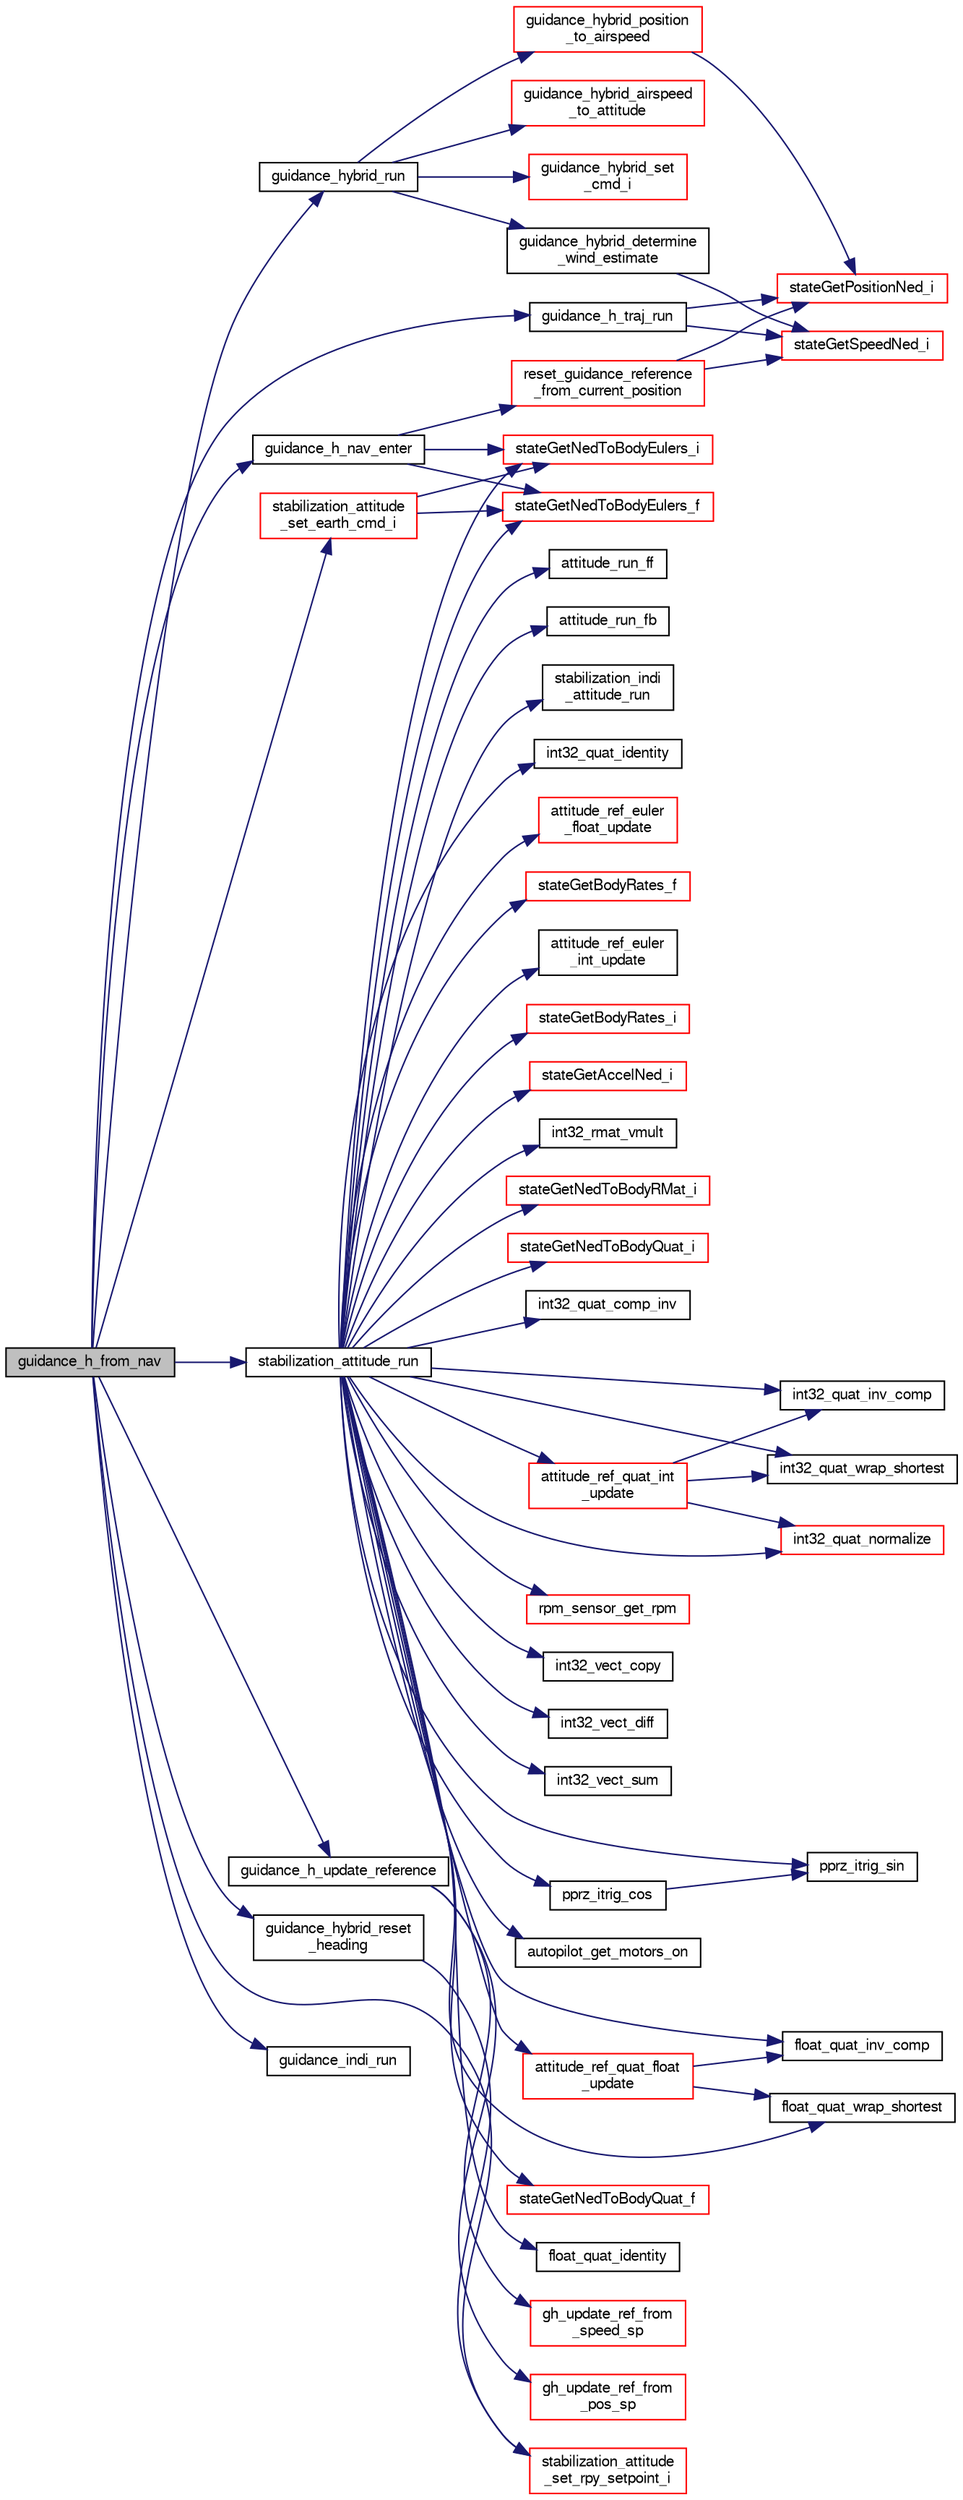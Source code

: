 digraph "guidance_h_from_nav"
{
  edge [fontname="FreeSans",fontsize="10",labelfontname="FreeSans",labelfontsize="10"];
  node [fontname="FreeSans",fontsize="10",shape=record];
  rankdir="LR";
  Node1 [label="guidance_h_from_nav",height=0.2,width=0.4,color="black", fillcolor="grey75", style="filled", fontcolor="black"];
  Node1 -> Node2 [color="midnightblue",fontsize="10",style="solid",fontname="FreeSans"];
  Node2 [label="guidance_h_nav_enter",height=0.2,width=0.4,color="black", fillcolor="white", style="filled",URL="$rotorcraft_2guidance_2guidance__h_8c.html#aaecb10d1d18788c0de654dd479441b20"];
  Node2 -> Node3 [color="midnightblue",fontsize="10",style="solid",fontname="FreeSans"];
  Node3 [label="reset_guidance_reference\l_from_current_position",height=0.2,width=0.4,color="red", fillcolor="white", style="filled",URL="$rotorcraft_2guidance_2guidance__h_8c.html#ad9bd6447dd5cea00192adfbbf5a30cd5"];
  Node3 -> Node4 [color="midnightblue",fontsize="10",style="solid",fontname="FreeSans"];
  Node4 [label="stateGetPositionNed_i",height=0.2,width=0.4,color="red", fillcolor="white", style="filled",URL="$group__state__position.html#gaf9a3b3ed4f6a011ae65d49d78bf4aa25",tooltip="Get position in local NED coordinates (int). "];
  Node3 -> Node5 [color="midnightblue",fontsize="10",style="solid",fontname="FreeSans"];
  Node5 [label="stateGetSpeedNed_i",height=0.2,width=0.4,color="red", fillcolor="white", style="filled",URL="$group__state__velocity.html#gaed641b0c36e2ad2407a97be88ec2506c",tooltip="Get ground speed in local NED coordinates (int). "];
  Node2 -> Node6 [color="midnightblue",fontsize="10",style="solid",fontname="FreeSans"];
  Node6 [label="stateGetNedToBodyEulers_i",height=0.2,width=0.4,color="red", fillcolor="white", style="filled",URL="$group__state__attitude.html#ga5ae8778366c1fad669189cb2def40792",tooltip="Get vehicle body attitude euler angles (int). "];
  Node2 -> Node7 [color="midnightblue",fontsize="10",style="solid",fontname="FreeSans"];
  Node7 [label="stateGetNedToBodyEulers_f",height=0.2,width=0.4,color="red", fillcolor="white", style="filled",URL="$group__state__attitude.html#ga9a5e6bac6e7d78e1b33430e73344615b",tooltip="Get vehicle body attitude euler angles (float). "];
  Node1 -> Node8 [color="midnightblue",fontsize="10",style="solid",fontname="FreeSans"];
  Node8 [label="guidance_h_traj_run",height=0.2,width=0.4,color="black", fillcolor="white", style="filled",URL="$rotorcraft_2guidance_2guidance__h_8c.html#a8e62f2d5d3bf28402b1c4297a5270c56"];
  Node8 -> Node4 [color="midnightblue",fontsize="10",style="solid",fontname="FreeSans"];
  Node8 -> Node5 [color="midnightblue",fontsize="10",style="solid",fontname="FreeSans"];
  Node1 -> Node9 [color="midnightblue",fontsize="10",style="solid",fontname="FreeSans"];
  Node9 [label="guidance_h_update_reference",height=0.2,width=0.4,color="black", fillcolor="white", style="filled",URL="$rotorcraft_2guidance_2guidance__h_8c.html#aaef8fae11f920120aee046f87777fe9f"];
  Node9 -> Node10 [color="midnightblue",fontsize="10",style="solid",fontname="FreeSans"];
  Node10 [label="gh_update_ref_from\l_speed_sp",height=0.2,width=0.4,color="red", fillcolor="white", style="filled",URL="$guidance__h__ref_8c.html#ac8675e1f8ea25de7508d42a955ba8f8c"];
  Node9 -> Node11 [color="midnightblue",fontsize="10",style="solid",fontname="FreeSans"];
  Node11 [label="gh_update_ref_from\l_pos_sp",height=0.2,width=0.4,color="red", fillcolor="white", style="filled",URL="$guidance__h__ref_8c.html#ab81c55cf71ee8fc94433f9584c159710"];
  Node1 -> Node12 [color="midnightblue",fontsize="10",style="solid",fontname="FreeSans"];
  Node12 [label="guidance_hybrid_reset\l_heading",height=0.2,width=0.4,color="black", fillcolor="white", style="filled",URL="$guidance__hybrid_8c.html#ae446ae11555b252ed1d6c29655dd38da",tooltip="Description. "];
  Node12 -> Node13 [color="midnightblue",fontsize="10",style="solid",fontname="FreeSans"];
  Node13 [label="stabilization_attitude\l_set_rpy_setpoint_i",height=0.2,width=0.4,color="red", fillcolor="white", style="filled",URL="$rotorcraft_2stabilization_2stabilization__attitude_8h.html#ac064607f64988793cadfe5ed346b269f"];
  Node1 -> Node14 [color="midnightblue",fontsize="10",style="solid",fontname="FreeSans"];
  Node14 [label="guidance_hybrid_run",height=0.2,width=0.4,color="black", fillcolor="white", style="filled",URL="$guidance__hybrid_8c.html#aec05281e53f21c0519de91624cf65399",tooltip="Runs the Hybrid Guidance main functions. "];
  Node14 -> Node15 [color="midnightblue",fontsize="10",style="solid",fontname="FreeSans"];
  Node15 [label="guidance_hybrid_determine\l_wind_estimate",height=0.2,width=0.4,color="black", fillcolor="white", style="filled",URL="$guidance__hybrid_8c.html#a7c2b462cc2bcef67834d8730c955e339",tooltip="Description. "];
  Node15 -> Node5 [color="midnightblue",fontsize="10",style="solid",fontname="FreeSans"];
  Node14 -> Node16 [color="midnightblue",fontsize="10",style="solid",fontname="FreeSans"];
  Node16 [label="guidance_hybrid_position\l_to_airspeed",height=0.2,width=0.4,color="red", fillcolor="white", style="filled",URL="$guidance__hybrid_8c.html#a2eb62c11745a8714efef18130c8348f0",tooltip="Description. "];
  Node16 -> Node4 [color="midnightblue",fontsize="10",style="solid",fontname="FreeSans"];
  Node14 -> Node17 [color="midnightblue",fontsize="10",style="solid",fontname="FreeSans"];
  Node17 [label="guidance_hybrid_airspeed\l_to_attitude",height=0.2,width=0.4,color="red", fillcolor="white", style="filled",URL="$guidance__hybrid_8c.html#abc880768e854c8f3980d27e04fbcc8bf",tooltip="Convert a required airspeed to a certain attitude for the Quadshot. "];
  Node14 -> Node18 [color="midnightblue",fontsize="10",style="solid",fontname="FreeSans"];
  Node18 [label="guidance_hybrid_set\l_cmd_i",height=0.2,width=0.4,color="red", fillcolor="white", style="filled",URL="$guidance__hybrid_8c.html#a1cfa8fe1e8d7d2711d02b071c4a24523",tooltip="Creates the attitude set-points from an orientation vector. "];
  Node1 -> Node19 [color="midnightblue",fontsize="10",style="solid",fontname="FreeSans"];
  Node19 [label="guidance_indi_run",height=0.2,width=0.4,color="black", fillcolor="white", style="filled",URL="$guidance__indi_8c.html#afa3b5095f6b5beadbb8662d3b3519bc9"];
  Node1 -> Node20 [color="midnightblue",fontsize="10",style="solid",fontname="FreeSans"];
  Node20 [label="stabilization_attitude_run",height=0.2,width=0.4,color="black", fillcolor="white", style="filled",URL="$rotorcraft_2stabilization_2stabilization__attitude_8h.html#add1138c9aae1adaafdb42ddf2f0c039a"];
  Node20 -> Node21 [color="midnightblue",fontsize="10",style="solid",fontname="FreeSans"];
  Node21 [label="attitude_ref_euler\l_float_update",height=0.2,width=0.4,color="red", fillcolor="white", style="filled",URL="$stabilization__attitude__ref__euler__float_8c.html#aa06a66885cd25a47ac9efc8664f29f0a"];
  Node20 -> Node7 [color="midnightblue",fontsize="10",style="solid",fontname="FreeSans"];
  Node20 -> Node22 [color="midnightblue",fontsize="10",style="solid",fontname="FreeSans"];
  Node22 [label="stateGetBodyRates_f",height=0.2,width=0.4,color="red", fillcolor="white", style="filled",URL="$group__state__rate.html#ga086f10e8804f8e95ace9a2b1cd26a66c",tooltip="Get vehicle body angular rate (float). "];
  Node20 -> Node23 [color="midnightblue",fontsize="10",style="solid",fontname="FreeSans"];
  Node23 [label="attitude_ref_euler\l_int_update",height=0.2,width=0.4,color="black", fillcolor="white", style="filled",URL="$stabilization__attitude__ref__euler__int_8c.html#a041606d24b535f7020178ae487e069d5",tooltip="Propagate reference model. "];
  Node20 -> Node6 [color="midnightblue",fontsize="10",style="solid",fontname="FreeSans"];
  Node20 -> Node24 [color="midnightblue",fontsize="10",style="solid",fontname="FreeSans"];
  Node24 [label="stateGetBodyRates_i",height=0.2,width=0.4,color="red", fillcolor="white", style="filled",URL="$group__state__rate.html#ga3fc058302e6f40bf0b8797ca9a7ed60f",tooltip="Get vehicle body angular rate (int). "];
  Node20 -> Node25 [color="midnightblue",fontsize="10",style="solid",fontname="FreeSans"];
  Node25 [label="stateGetAccelNed_i",height=0.2,width=0.4,color="red", fillcolor="white", style="filled",URL="$group__state__acceleration.html#gab55b482bd9fe875141bafd34beda8bb4",tooltip="Get acceleration in NED coordinates (int). "];
  Node20 -> Node26 [color="midnightblue",fontsize="10",style="solid",fontname="FreeSans"];
  Node26 [label="int32_rmat_vmult",height=0.2,width=0.4,color="black", fillcolor="white", style="filled",URL="$group__math__algebra__int.html#ga6298f55d272675b9b71dcb3fcbcf4a8a",tooltip="rotate 3D vector by rotation matrix. "];
  Node20 -> Node27 [color="midnightblue",fontsize="10",style="solid",fontname="FreeSans"];
  Node27 [label="stateGetNedToBodyRMat_i",height=0.2,width=0.4,color="red", fillcolor="white", style="filled",URL="$group__state__attitude.html#ga7c541b9b2e6231ac9a11a9e21562a5b3",tooltip="Get vehicle body attitude rotation matrix (int). "];
  Node20 -> Node28 [color="midnightblue",fontsize="10",style="solid",fontname="FreeSans"];
  Node28 [label="stateGetNedToBodyQuat_i",height=0.2,width=0.4,color="red", fillcolor="white", style="filled",URL="$group__state__attitude.html#ga28e5de0a4822cabcfe8350e2343111ce",tooltip="Get vehicle body attitude quaternion (int). "];
  Node20 -> Node29 [color="midnightblue",fontsize="10",style="solid",fontname="FreeSans"];
  Node29 [label="int32_quat_comp_inv",height=0.2,width=0.4,color="black", fillcolor="white", style="filled",URL="$group__math__algebra__int.html#ga6102185fc581099e1e256c3df37fd08d",tooltip="Composition (multiplication) of two quaternions. "];
  Node20 -> Node30 [color="midnightblue",fontsize="10",style="solid",fontname="FreeSans"];
  Node30 [label="int32_quat_inv_comp",height=0.2,width=0.4,color="black", fillcolor="white", style="filled",URL="$group__math__algebra__int.html#gae4cd7dd8ca63cfe3aed0eb7c3857ac9a",tooltip="Composition (multiplication) of two quaternions. "];
  Node20 -> Node31 [color="midnightblue",fontsize="10",style="solid",fontname="FreeSans"];
  Node31 [label="int32_quat_wrap_shortest",height=0.2,width=0.4,color="black", fillcolor="white", style="filled",URL="$group__math__algebra__int.html#ga7af214127cdc156466db26fd3497ce84"];
  Node20 -> Node32 [color="midnightblue",fontsize="10",style="solid",fontname="FreeSans"];
  Node32 [label="int32_quat_normalize",height=0.2,width=0.4,color="red", fillcolor="white", style="filled",URL="$group__math__algebra__int.html#ga00267cacb602945fc6cfb054492460fa",tooltip="normalize a quaternion inplace "];
  Node20 -> Node33 [color="midnightblue",fontsize="10",style="solid",fontname="FreeSans"];
  Node33 [label="rpm_sensor_get_rpm",height=0.2,width=0.4,color="red", fillcolor="white", style="filled",URL="$rpm__sensor_8c.html#a9a1ae07808a3f9b217e667660e4fd41a"];
  Node20 -> Node34 [color="midnightblue",fontsize="10",style="solid",fontname="FreeSans"];
  Node34 [label="int32_vect_copy",height=0.2,width=0.4,color="black", fillcolor="white", style="filled",URL="$group__math__algebra__int.html#gacfc26794de76e31720d5c9252474de9e",tooltip="a = b "];
  Node20 -> Node35 [color="midnightblue",fontsize="10",style="solid",fontname="FreeSans"];
  Node35 [label="int32_vect_diff",height=0.2,width=0.4,color="black", fillcolor="white", style="filled",URL="$group__math__algebra__int.html#ga8bcf9ab6539a0f247684f9ccd83fe492",tooltip="o = a - b "];
  Node20 -> Node36 [color="midnightblue",fontsize="10",style="solid",fontname="FreeSans"];
  Node36 [label="int32_vect_sum",height=0.2,width=0.4,color="black", fillcolor="white", style="filled",URL="$group__math__algebra__int.html#ga113549f173dc15cbeafbb1cb2092f2b3",tooltip="o = a + b "];
  Node20 -> Node37 [color="midnightblue",fontsize="10",style="solid",fontname="FreeSans"];
  Node37 [label="pprz_itrig_sin",height=0.2,width=0.4,color="black", fillcolor="white", style="filled",URL="$pprz__trig__int_8c.html#aab62d96cc0a5f76ed59b60d27332d663"];
  Node20 -> Node38 [color="midnightblue",fontsize="10",style="solid",fontname="FreeSans"];
  Node38 [label="pprz_itrig_cos",height=0.2,width=0.4,color="black", fillcolor="white", style="filled",URL="$pprz__trig__int_8c.html#a728b04d5a78d866cd79c86b0c3c6c5a0"];
  Node38 -> Node37 [color="midnightblue",fontsize="10",style="solid",fontname="FreeSans"];
  Node20 -> Node39 [color="midnightblue",fontsize="10",style="solid",fontname="FreeSans"];
  Node39 [label="autopilot_get_motors_on",height=0.2,width=0.4,color="black", fillcolor="white", style="filled",URL="$autopilot_8c.html#a6b52f0f9cd2cbf420a77029513ea6f35",tooltip="get motors status "];
  Node20 -> Node40 [color="midnightblue",fontsize="10",style="solid",fontname="FreeSans"];
  Node40 [label="attitude_ref_quat_float\l_update",height=0.2,width=0.4,color="red", fillcolor="white", style="filled",URL="$stabilization__attitude__ref__quat__float_8c.html#a6246617981d4269af34291dafdd9f1e3"];
  Node40 -> Node41 [color="midnightblue",fontsize="10",style="solid",fontname="FreeSans"];
  Node41 [label="float_quat_inv_comp",height=0.2,width=0.4,color="black", fillcolor="white", style="filled",URL="$group__math__algebra__float.html#ga2784b8b78ffff045ebb867a4198eb349",tooltip="Composition (multiplication) of two quaternions. "];
  Node40 -> Node42 [color="midnightblue",fontsize="10",style="solid",fontname="FreeSans"];
  Node42 [label="float_quat_wrap_shortest",height=0.2,width=0.4,color="black", fillcolor="white", style="filled",URL="$group__math__algebra__float.html#ga8c87c4af5df3d13c6eb0bd8b8e97721a"];
  Node20 -> Node43 [color="midnightblue",fontsize="10",style="solid",fontname="FreeSans"];
  Node43 [label="stateGetNedToBodyQuat_f",height=0.2,width=0.4,color="red", fillcolor="white", style="filled",URL="$group__state__attitude.html#gae03bd8f94b7150506835b77060b73311",tooltip="Get vehicle body attitude quaternion (float). "];
  Node20 -> Node41 [color="midnightblue",fontsize="10",style="solid",fontname="FreeSans"];
  Node20 -> Node42 [color="midnightblue",fontsize="10",style="solid",fontname="FreeSans"];
  Node20 -> Node44 [color="midnightblue",fontsize="10",style="solid",fontname="FreeSans"];
  Node44 [label="float_quat_identity",height=0.2,width=0.4,color="black", fillcolor="white", style="filled",URL="$group__math__algebra__float.html#ga0f036208343a764a0c1616264dbe31ca",tooltip="initialises a quaternion to identity "];
  Node20 -> Node45 [color="midnightblue",fontsize="10",style="solid",fontname="FreeSans"];
  Node45 [label="attitude_run_ff",height=0.2,width=0.4,color="black", fillcolor="white", style="filled",URL="$stabilization__attitude__quat__float_8c.html#a112d2235c054e7eadd1659fa0a78e4f4"];
  Node20 -> Node46 [color="midnightblue",fontsize="10",style="solid",fontname="FreeSans"];
  Node46 [label="attitude_run_fb",height=0.2,width=0.4,color="black", fillcolor="white", style="filled",URL="$stabilization__attitude__quat__float_8c.html#abcf3f74ddd37dcf51e0df255d22c4a23"];
  Node20 -> Node47 [color="midnightblue",fontsize="10",style="solid",fontname="FreeSans"];
  Node47 [label="stabilization_indi\l_attitude_run",height=0.2,width=0.4,color="black", fillcolor="white", style="filled",URL="$stabilization__indi_8c.html#a32497fd2d2c56c87a83bddb1f7b62fa8"];
  Node20 -> Node48 [color="midnightblue",fontsize="10",style="solid",fontname="FreeSans"];
  Node48 [label="attitude_ref_quat_int\l_update",height=0.2,width=0.4,color="red", fillcolor="white", style="filled",URL="$stabilization__attitude__ref__quat__int_8c.html#a20f0b5f27a66365eac7b4ed8af49960c",tooltip="Propagate reference. "];
  Node48 -> Node32 [color="midnightblue",fontsize="10",style="solid",fontname="FreeSans"];
  Node48 -> Node30 [color="midnightblue",fontsize="10",style="solid",fontname="FreeSans"];
  Node48 -> Node31 [color="midnightblue",fontsize="10",style="solid",fontname="FreeSans"];
  Node20 -> Node49 [color="midnightblue",fontsize="10",style="solid",fontname="FreeSans"];
  Node49 [label="int32_quat_identity",height=0.2,width=0.4,color="black", fillcolor="white", style="filled",URL="$group__math__algebra__int.html#ga698f3fc474f66517868238f6f6b08fca",tooltip="initialises a quaternion to identity "];
  Node1 -> Node50 [color="midnightblue",fontsize="10",style="solid",fontname="FreeSans"];
  Node50 [label="stabilization_attitude\l_set_earth_cmd_i",height=0.2,width=0.4,color="red", fillcolor="white", style="filled",URL="$rotorcraft_2stabilization_2stabilization__attitude_8h.html#ada3ef183c206d08fd0a902adc118f542"];
  Node50 -> Node7 [color="midnightblue",fontsize="10",style="solid",fontname="FreeSans"];
  Node50 -> Node6 [color="midnightblue",fontsize="10",style="solid",fontname="FreeSans"];
  Node1 -> Node13 [color="midnightblue",fontsize="10",style="solid",fontname="FreeSans"];
}
